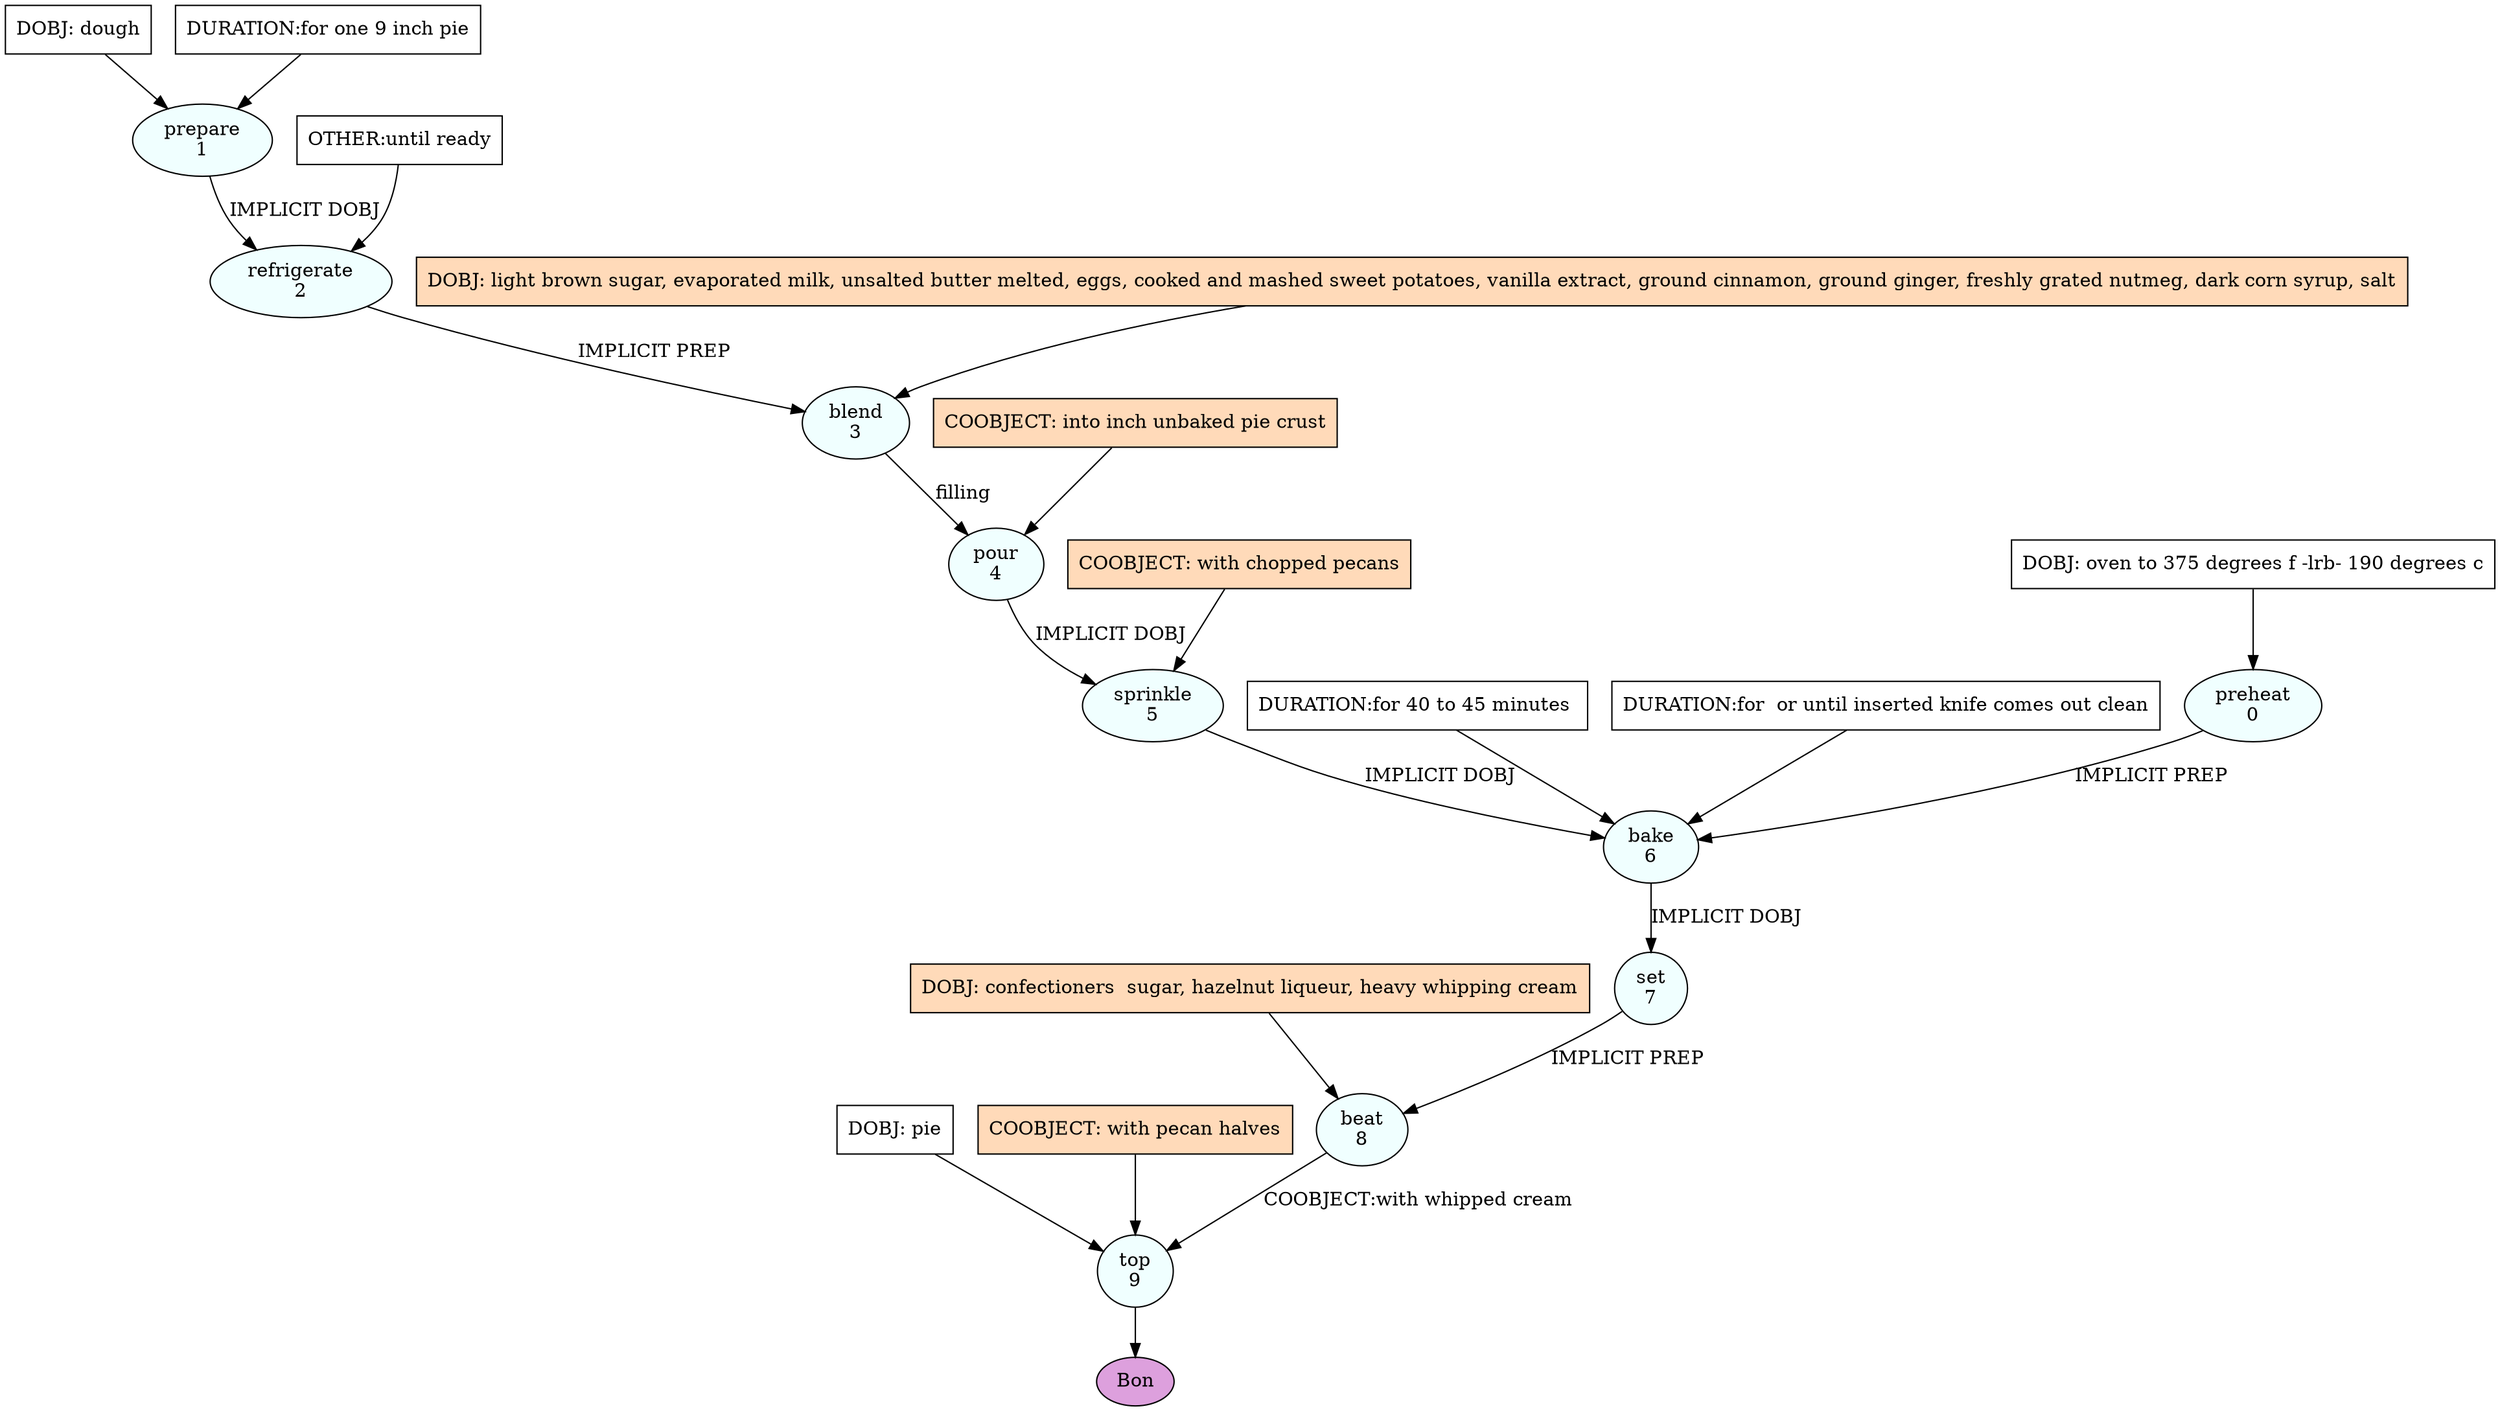 digraph recipe {
E0[label="preheat
0", shape=oval, style=filled, fillcolor=azure]
E1[label="prepare
1", shape=oval, style=filled, fillcolor=azure]
E2[label="refrigerate
2", shape=oval, style=filled, fillcolor=azure]
E3[label="blend
3", shape=oval, style=filled, fillcolor=azure]
E4[label="pour
4", shape=oval, style=filled, fillcolor=azure]
E5[label="sprinkle
5", shape=oval, style=filled, fillcolor=azure]
E6[label="bake
6", shape=oval, style=filled, fillcolor=azure]
E7[label="set
7", shape=oval, style=filled, fillcolor=azure]
E8[label="beat
8", shape=oval, style=filled, fillcolor=azure]
E9[label="top
9", shape=oval, style=filled, fillcolor=azure]
D1[label="DOBJ: dough", shape=box, style=filled, fillcolor=white]
D1 -> E1
P1_0[label="DURATION:for one 9 inch pie", shape=box, style=filled, fillcolor=white]
P1_0 -> E1
D0[label="DOBJ: oven to 375 degrees f -lrb- 190 degrees c", shape=box, style=filled, fillcolor=white]
D0 -> E0
E1 -> E2 [label="IMPLICIT DOBJ"]
P2_0_0[label="OTHER:until ready", shape=box, style=filled, fillcolor=white]
P2_0_0 -> E2
D3_ing[label="DOBJ: light brown sugar, evaporated milk, unsalted butter melted, eggs, cooked and mashed sweet potatoes, vanilla extract, ground cinnamon, ground ginger, freshly grated nutmeg, dark corn syrup, salt", shape=box, style=filled, fillcolor=peachpuff]
D3_ing -> E3
E2 -> E3 [label="IMPLICIT PREP"]
E3 -> E4 [label="filling"]
P4_0_ing[label="COOBJECT: into inch unbaked pie crust", shape=box, style=filled, fillcolor=peachpuff]
P4_0_ing -> E4
E4 -> E5 [label="IMPLICIT DOBJ"]
P5_0_ing[label="COOBJECT: with chopped pecans", shape=box, style=filled, fillcolor=peachpuff]
P5_0_ing -> E5
E5 -> E6 [label="IMPLICIT DOBJ"]
E0 -> E6 [label="IMPLICIT PREP"]
P6_1_0[label="DURATION:for 40 to 45 minutes ", shape=box, style=filled, fillcolor=white]
P6_1_0 -> E6
P6_1_1[label="DURATION:for  or until inserted knife comes out clean", shape=box, style=filled, fillcolor=white]
P6_1_1 -> E6
E6 -> E7 [label="IMPLICIT DOBJ"]
D8_ing[label="DOBJ: confectioners  sugar, hazelnut liqueur, heavy whipping cream", shape=box, style=filled, fillcolor=peachpuff]
D8_ing -> E8
E7 -> E8 [label="IMPLICIT PREP"]
D9_0[label="DOBJ: pie", shape=box, style=filled, fillcolor=white]
D9_0 -> E9
P9_0_ing[label="COOBJECT: with pecan halves", shape=box, style=filled, fillcolor=peachpuff]
P9_0_ing -> E9
E8 -> E9 [label="COOBJECT:with whipped cream"]
EOR[label="Bon", shape=oval, style=filled, fillcolor=plum]
E9 -> EOR
}
